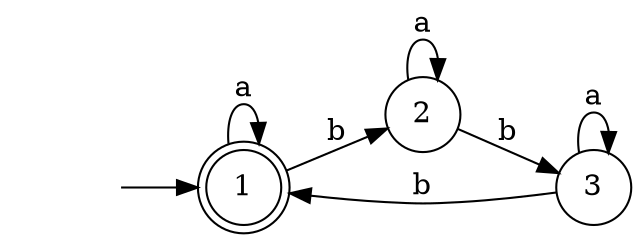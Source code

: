 digraph {
  rankdir=LR;
  node [shape = none, label=""]; 0;
  node [shape = doublecircle, label="1"]; 1;
  node [shape = circle, label="2"]; 2;
  node [shape = circle, label="3"]; 3;
  0 -> 1 [label = ""];
  1 -> 2 [label = "b"];
  1 -> 1 [label = "a"];
  2 -> 3 [label = "b"];
  3 -> 3 [label = "a"];
  3 -> 1 [label = "b"];
  2 -> 2 [label = "a"];
}
